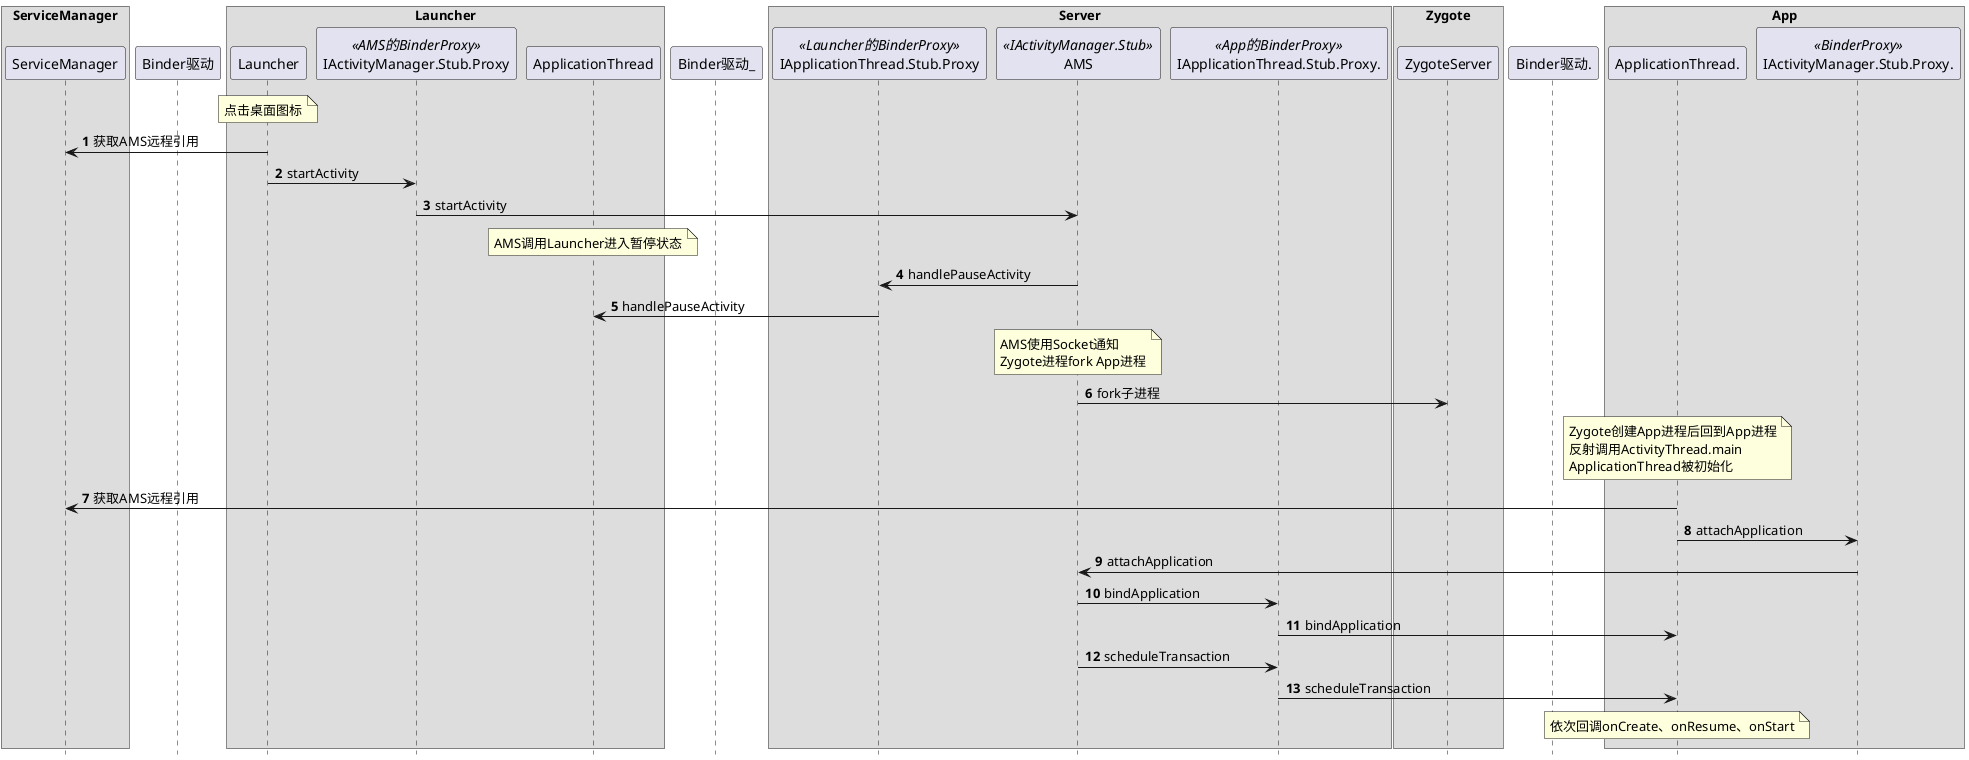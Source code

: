 @startuml
hide footbox
skinparam ParticipantPadding 0
skinparam BoxPadding 0

box "ServiceManager"
participant ServiceManager
end box

participant Binder驱动

box "Launcher"
participant Launcher
participant IActivityManager.Stub.Proxy<<AMS的BinderProxy>>
participant ApplicationThread
end box

participant Binder驱动_

box "Server"
participant IApplicationThread.Stub.Proxy<<Launcher的BinderProxy>>
participant AMS<<IActivityManager.Stub>>
participant IApplicationThread.Stub.Proxy.<<App的BinderProxy>>
end box

box "Zygote"
participant ZygoteServer
end box

participant Binder驱动.

box "App"
participant ApplicationThread.
participant IActivityManager.Stub.Proxy.<<BinderProxy>>
end box

autonumber 1 1
note  over Launcher :点击桌面图标
Launcher -> ServiceManager : 获取AMS远程引用
Launcher -> IActivityManager.Stub.Proxy : startActivity
IActivityManager.Stub.Proxy -> AMS : startActivity
note over ApplicationThread
    AMS调用Launcher进入暂停状态
end note
AMS -> IApplicationThread.Stub.Proxy : handlePauseActivity
IApplicationThread.Stub.Proxy -> ApplicationThread : handlePauseActivity
note over AMS
    AMS使用Socket通知
    Zygote进程fork App进程
end note
AMS -> ZygoteServer : fork子进程

note over ApplicationThread.
    Zygote创建App进程后回到App进程
    反射调用ActivityThread.main
    ApplicationThread被初始化
end note
ApplicationThread. -> ServiceManager : 获取AMS远程引用
ApplicationThread. -> IActivityManager.Stub.Proxy. : attachApplication
IActivityManager.Stub.Proxy. -> AMS : attachApplication

AMS -> IApplicationThread.Stub.Proxy. : bindApplication
IApplicationThread.Stub.Proxy. -> ApplicationThread. : bindApplication
AMS -> IApplicationThread.Stub.Proxy. : scheduleTransaction
IApplicationThread.Stub.Proxy. -> ApplicationThread. : scheduleTransaction

note over ApplicationThread.
    依次回调onCreate、onResume、onStart
end note
@enduml









